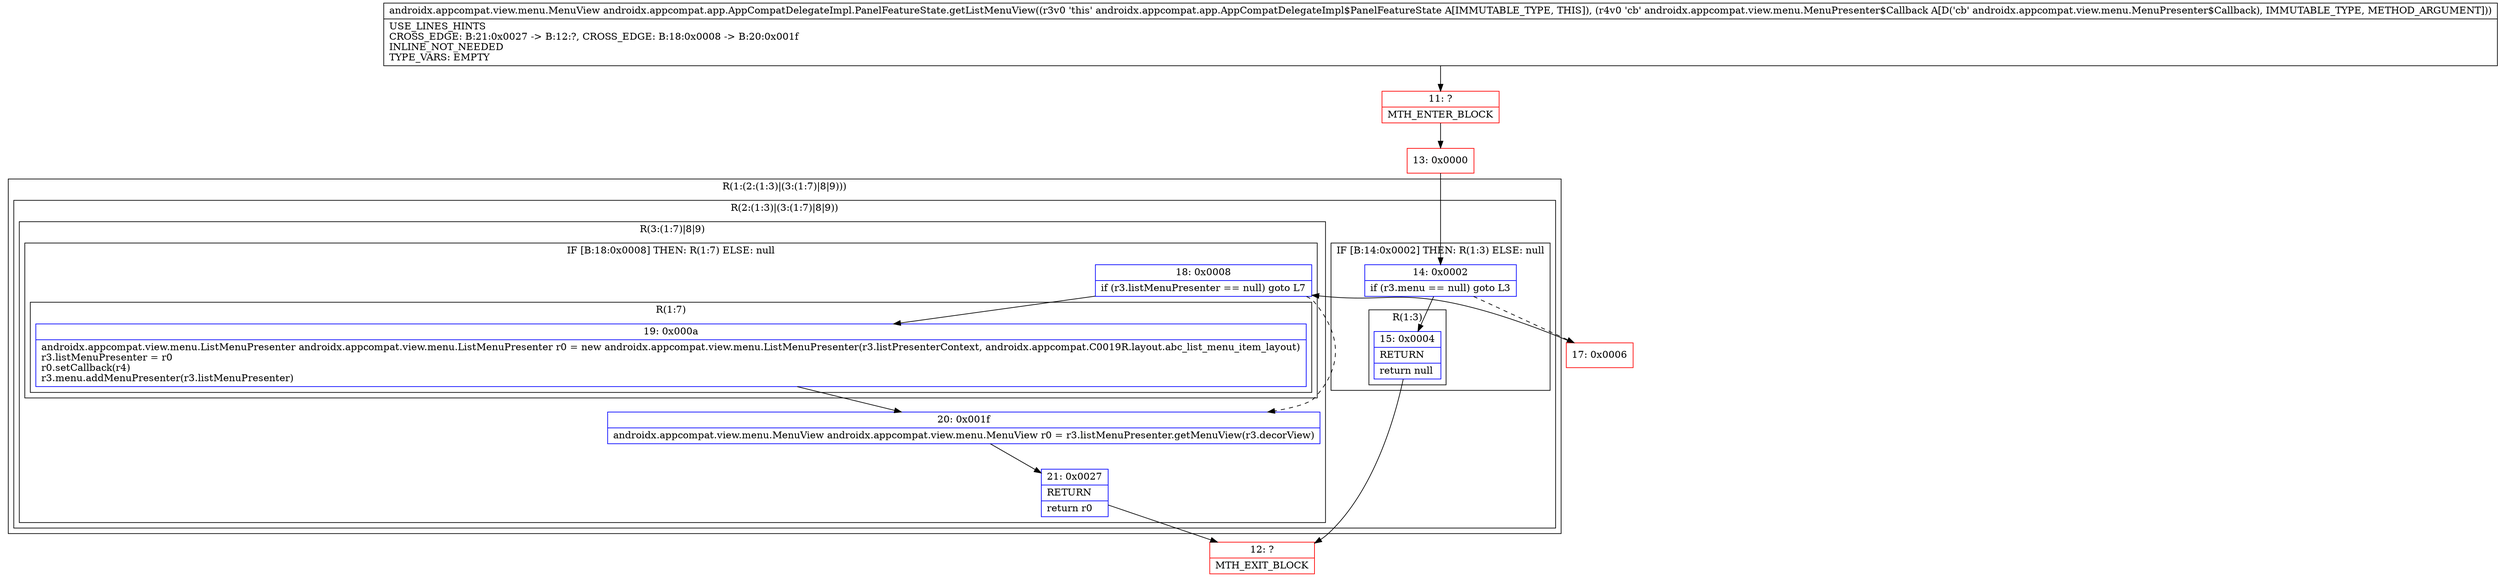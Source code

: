 digraph "CFG forandroidx.appcompat.app.AppCompatDelegateImpl.PanelFeatureState.getListMenuView(Landroidx\/appcompat\/view\/menu\/MenuPresenter$Callback;)Landroidx\/appcompat\/view\/menu\/MenuView;" {
subgraph cluster_Region_2099945842 {
label = "R(1:(2:(1:3)|(3:(1:7)|8|9)))";
node [shape=record,color=blue];
subgraph cluster_Region_1591839873 {
label = "R(2:(1:3)|(3:(1:7)|8|9))";
node [shape=record,color=blue];
subgraph cluster_IfRegion_732109108 {
label = "IF [B:14:0x0002] THEN: R(1:3) ELSE: null";
node [shape=record,color=blue];
Node_14 [shape=record,label="{14\:\ 0x0002|if (r3.menu == null) goto L3\l}"];
subgraph cluster_Region_773059439 {
label = "R(1:3)";
node [shape=record,color=blue];
Node_15 [shape=record,label="{15\:\ 0x0004|RETURN\l|return null\l}"];
}
}
subgraph cluster_Region_253139118 {
label = "R(3:(1:7)|8|9)";
node [shape=record,color=blue];
subgraph cluster_IfRegion_110819054 {
label = "IF [B:18:0x0008] THEN: R(1:7) ELSE: null";
node [shape=record,color=blue];
Node_18 [shape=record,label="{18\:\ 0x0008|if (r3.listMenuPresenter == null) goto L7\l}"];
subgraph cluster_Region_1095783103 {
label = "R(1:7)";
node [shape=record,color=blue];
Node_19 [shape=record,label="{19\:\ 0x000a|androidx.appcompat.view.menu.ListMenuPresenter androidx.appcompat.view.menu.ListMenuPresenter r0 = new androidx.appcompat.view.menu.ListMenuPresenter(r3.listPresenterContext, androidx.appcompat.C0019R.layout.abc_list_menu_item_layout)\lr3.listMenuPresenter = r0\lr0.setCallback(r4)\lr3.menu.addMenuPresenter(r3.listMenuPresenter)\l}"];
}
}
Node_20 [shape=record,label="{20\:\ 0x001f|androidx.appcompat.view.menu.MenuView androidx.appcompat.view.menu.MenuView r0 = r3.listMenuPresenter.getMenuView(r3.decorView)\l}"];
Node_21 [shape=record,label="{21\:\ 0x0027|RETURN\l|return r0\l}"];
}
}
}
Node_11 [shape=record,color=red,label="{11\:\ ?|MTH_ENTER_BLOCK\l}"];
Node_13 [shape=record,color=red,label="{13\:\ 0x0000}"];
Node_12 [shape=record,color=red,label="{12\:\ ?|MTH_EXIT_BLOCK\l}"];
Node_17 [shape=record,color=red,label="{17\:\ 0x0006}"];
MethodNode[shape=record,label="{androidx.appcompat.view.menu.MenuView androidx.appcompat.app.AppCompatDelegateImpl.PanelFeatureState.getListMenuView((r3v0 'this' androidx.appcompat.app.AppCompatDelegateImpl$PanelFeatureState A[IMMUTABLE_TYPE, THIS]), (r4v0 'cb' androidx.appcompat.view.menu.MenuPresenter$Callback A[D('cb' androidx.appcompat.view.menu.MenuPresenter$Callback), IMMUTABLE_TYPE, METHOD_ARGUMENT]))  | USE_LINES_HINTS\lCROSS_EDGE: B:21:0x0027 \-\> B:12:?, CROSS_EDGE: B:18:0x0008 \-\> B:20:0x001f\lINLINE_NOT_NEEDED\lTYPE_VARS: EMPTY\l}"];
MethodNode -> Node_11;Node_14 -> Node_15;
Node_14 -> Node_17[style=dashed];
Node_15 -> Node_12;
Node_18 -> Node_19;
Node_18 -> Node_20[style=dashed];
Node_19 -> Node_20;
Node_20 -> Node_21;
Node_21 -> Node_12;
Node_11 -> Node_13;
Node_13 -> Node_14;
Node_17 -> Node_18;
}

